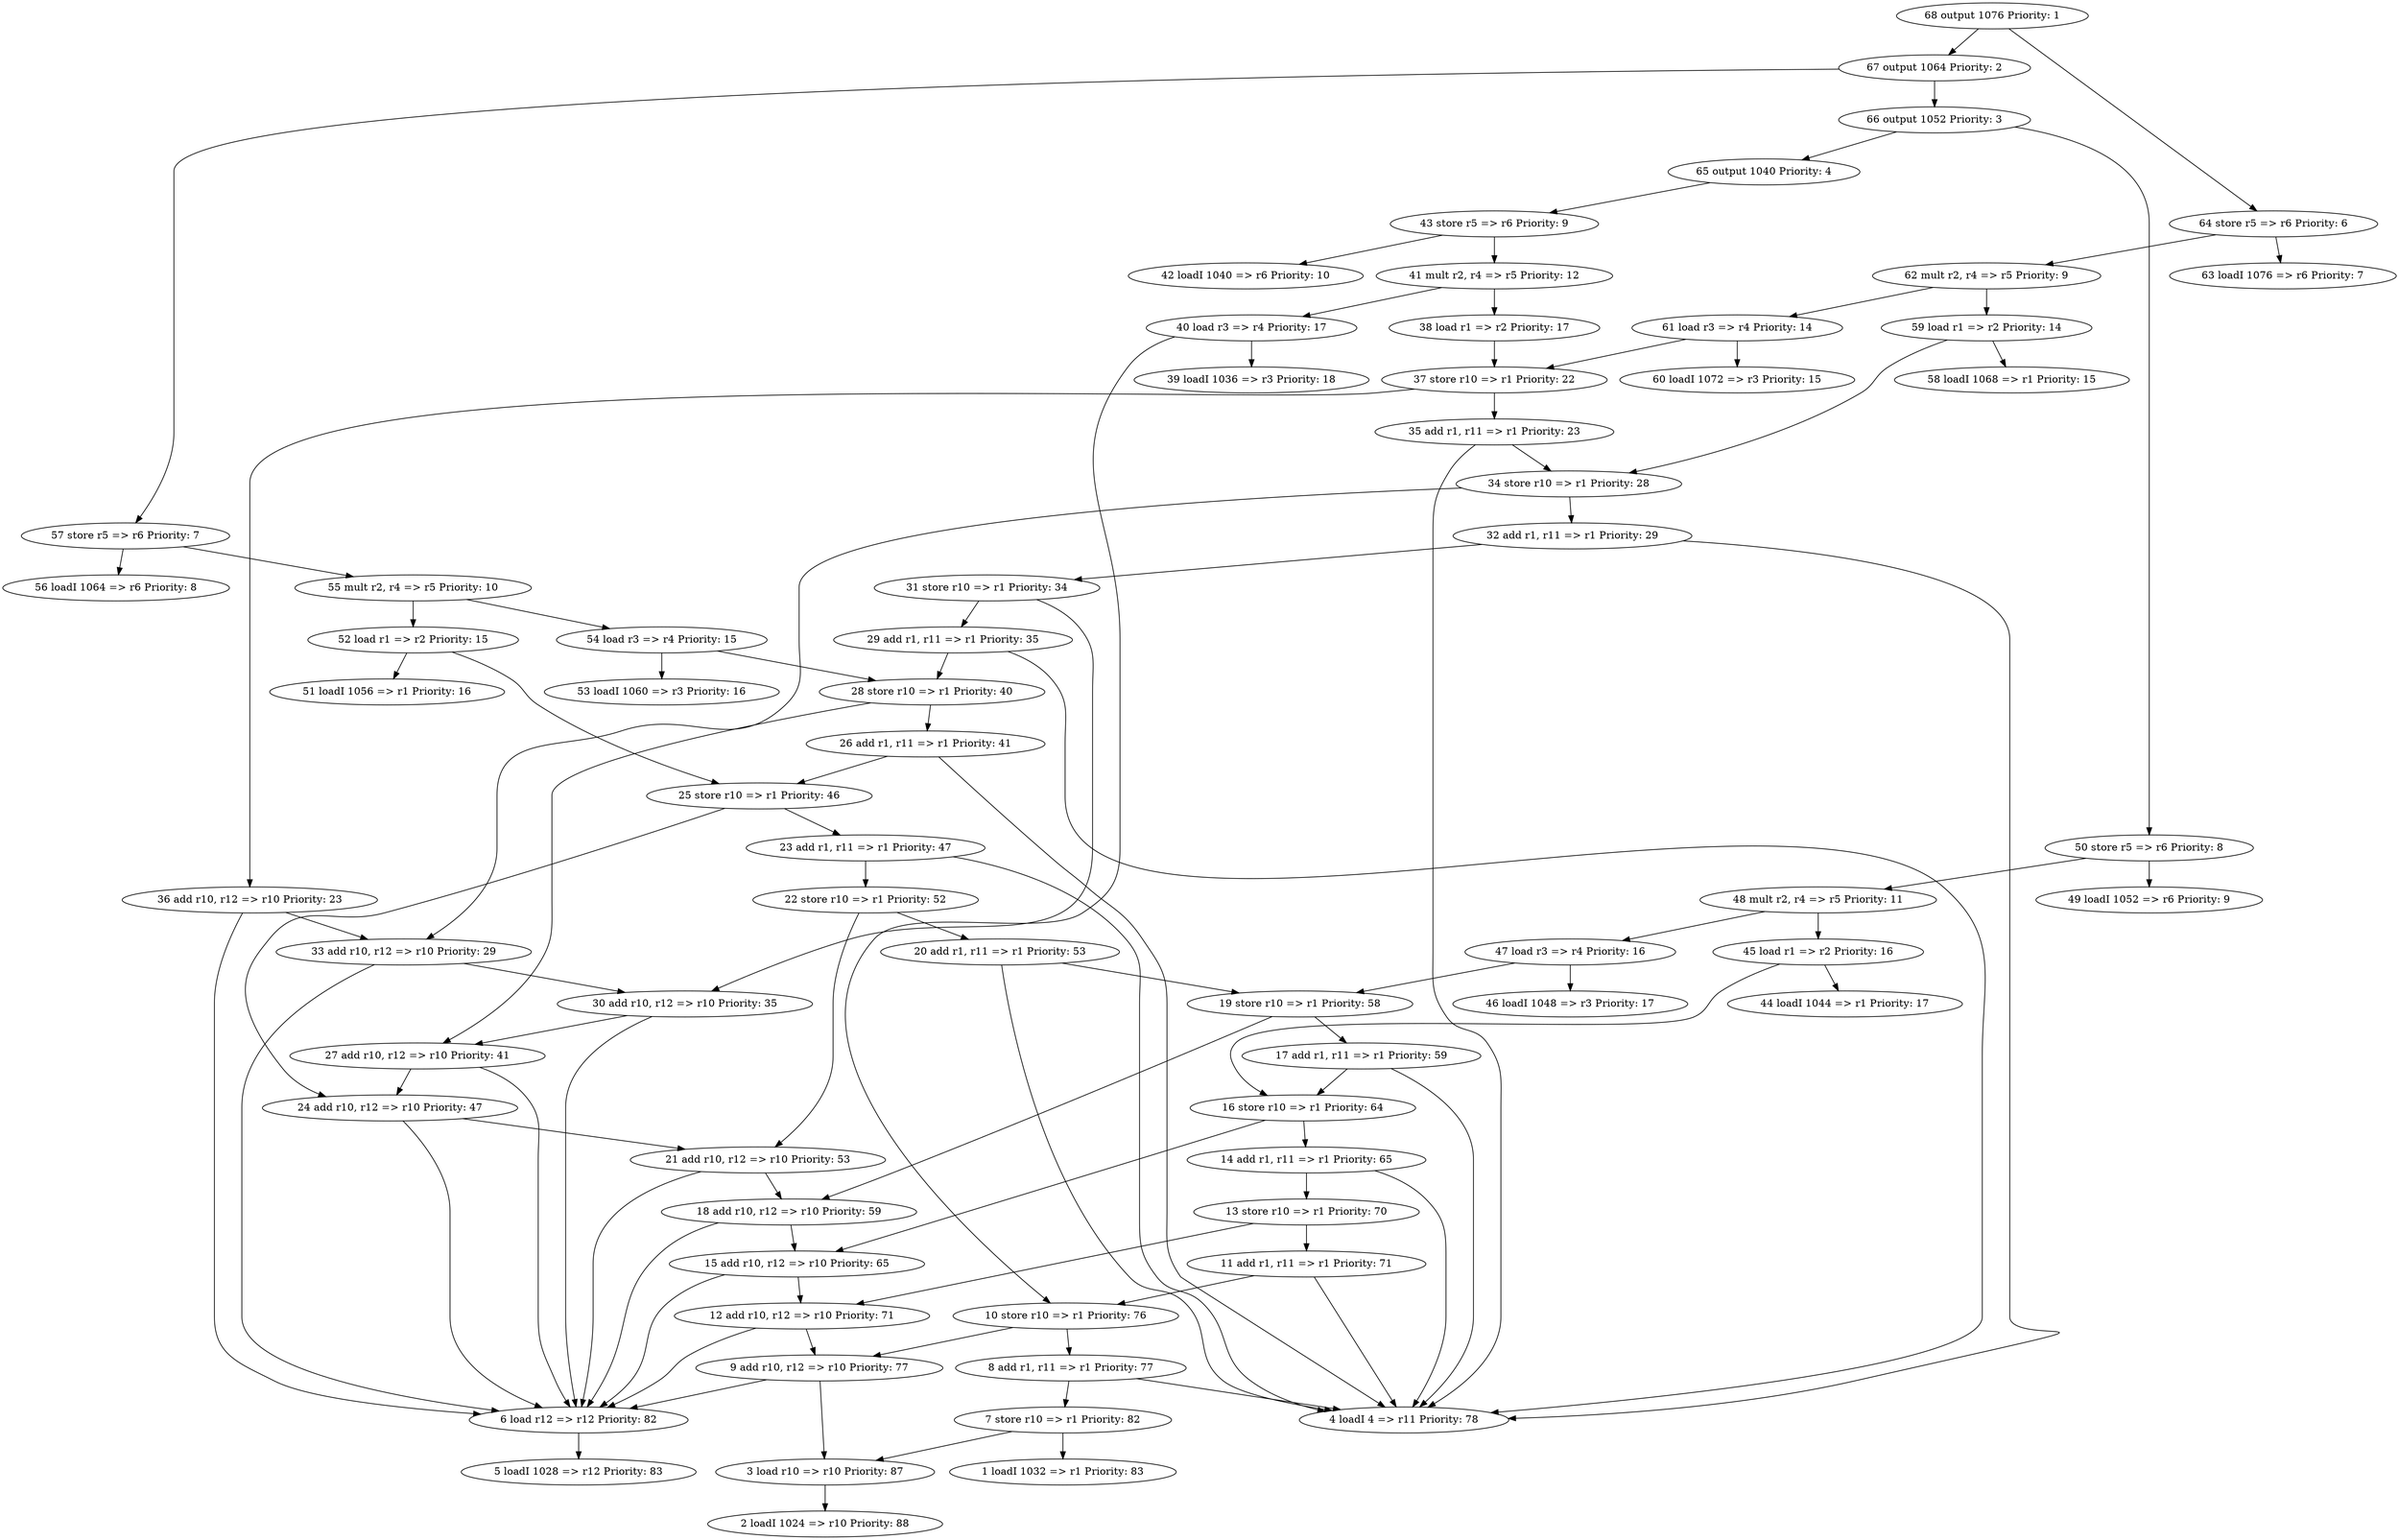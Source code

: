 digraph g {
    38 [label="38 load r1 => r2 Priority: 17"];
    30 [label="30 add r10, r12 => r10 Priority: 35"];
    54 [label="54 load r3 => r4 Priority: 15"];
    68 [label="68 output 1076 Priority: 1"];
    32 [label="32 add r1, r11 => r1 Priority: 29"];
    47 [label="47 load r3 => r4 Priority: 16"];
    34 [label="34 store r10 => r1 Priority: 28"];
    53 [label="53 loadI 1060 => r3 Priority: 16"];
    67 [label="67 output 1064 Priority: 2"];
    33 [label="33 add r10, r12 => r10 Priority: 29"];
    40 [label="40 load r3 => r4 Priority: 17"];
    42 [label="42 loadI 1040 => r6 Priority: 10"];
    3 [label="3 load r10 => r10 Priority: 87"];
    52 [label="52 load r1 => r2 Priority: 15"];
    66 [label="66 output 1052 Priority: 3"];
    4 [label="4 loadI 4 => r11 Priority: 78"];
    36 [label="36 add r10, r12 => r10 Priority: 23"];
    5 [label="5 loadI 1028 => r12 Priority: 83"];
    51 [label="51 loadI 1056 => r1 Priority: 16"];
    65 [label="65 output 1040 Priority: 4"];
    2 [label="2 loadI 1024 => r10 Priority: 88"];
    48 [label="48 mult r2, r4 => r5 Priority: 11"];
    7 [label="7 store r10 => r1 Priority: 82"];
    64 [label="64 store r5 => r6 Priority: 6"];
    1 [label="1 loadI 1032 => r1 Priority: 83"];
    43 [label="43 store r5 => r6 Priority: 9"];
    9 [label="9 add r10, r12 => r10 Priority: 77"];
    63 [label="63 loadI 1076 => r6 Priority: 7"];
    10 [label="10 store r10 => r1 Priority: 76"];
    6 [label="6 load r12 => r12 Priority: 82"];
    11 [label="11 add r1, r11 => r1 Priority: 71"];
    13 [label="13 store r10 => r1 Priority: 70"];
    49 [label="49 loadI 1052 => r6 Priority: 9"];
    12 [label="12 add r10, r12 => r10 Priority: 71"];
    14 [label="14 add r1, r11 => r1 Priority: 65"];
    44 [label="44 loadI 1044 => r1 Priority: 17"];
    16 [label="16 store r10 => r1 Priority: 64"];
    62 [label="62 mult r2, r4 => r5 Priority: 9"];
    15 [label="15 add r10, r12 => r10 Priority: 65"];
    39 [label="39 loadI 1036 => r3 Priority: 18"];
    17 [label="17 add r1, r11 => r1 Priority: 59"];
    61 [label="61 load r3 => r4 Priority: 14"];
    19 [label="19 store r10 => r1 Priority: 58"];
    50 [label="50 store r5 => r6 Priority: 8"];
    18 [label="18 add r10, r12 => r10 Priority: 59"];
    60 [label="60 loadI 1072 => r3 Priority: 15"];
    20 [label="20 add r1, r11 => r1 Priority: 53"];
    45 [label="45 load r1 => r2 Priority: 16"];
    22 [label="22 store r10 => r1 Priority: 52"];
    59 [label="59 load r1 => r2 Priority: 14"];
    21 [label="21 add r10, r12 => r10 Priority: 53"];
    8 [label="8 add r1, r11 => r1 Priority: 77"];
    23 [label="23 add r1, r11 => r1 Priority: 47"];
    58 [label="58 loadI 1068 => r1 Priority: 15"];
    25 [label="25 store r10 => r1 Priority: 46"];
    35 [label="35 add r1, r11 => r1 Priority: 23"];
    24 [label="24 add r10, r12 => r10 Priority: 47"];
    57 [label="57 store r5 => r6 Priority: 7"];
    26 [label="26 add r1, r11 => r1 Priority: 41"];
    46 [label="46 loadI 1048 => r3 Priority: 17"];
    28 [label="28 store r10 => r1 Priority: 40"];
    56 [label="56 loadI 1064 => r6 Priority: 8"];
    27 [label="27 add r10, r12 => r10 Priority: 41"];
    41 [label="41 mult r2, r4 => r5 Priority: 12"];
    29 [label="29 add r1, r11 => r1 Priority: 35"];
    55 [label="55 mult r2, r4 => r5 Priority: 10"];
    31 [label="31 store r10 => r1 Priority: 34"];
    37 [label="37 store r10 => r1 Priority: 22"];
    38->37;
    30->27;
    30->6;
    54->28;
    54->53;
    68->64;
    68->67;
    32->31;
    32->4;
    47->19;
    47->46;
    34->32;
    34->33;
    67->57;
    67->66;
    33->30;
    33->6;
    40->39;
    40->10;
    3->2;
    52->51;
    52->25;
    66->50;
    66->65;
    36->33;
    36->6;
    65->43;
    48->45;
    48->47;
    7->3;
    7->1;
    64->63;
    64->62;
    43->41;
    43->42;
    9->3;
    9->6;
    10->9;
    10->8;
    6->5;
    11->10;
    11->4;
    13->11;
    13->12;
    12->9;
    12->6;
    14->13;
    14->4;
    16->14;
    16->15;
    62->59;
    62->61;
    15->12;
    15->6;
    17->16;
    17->4;
    61->37;
    61->60;
    19->17;
    19->18;
    50->49;
    50->48;
    18->15;
    18->6;
    20->19;
    20->4;
    45->16;
    45->44;
    22->20;
    22->21;
    59->34;
    59->58;
    21->18;
    21->6;
    8->7;
    8->4;
    23->22;
    23->4;
    25->23;
    25->24;
    35->34;
    35->4;
    24->21;
    24->6;
    57->55;
    57->56;
    26->25;
    26->4;
    28->26;
    28->27;
    27->24;
    27->6;
    41->38;
    41->40;
    29->28;
    29->4;
    55->52;
    55->54;
    31->29;
    31->30;
    37->35;
    37->36;
}
